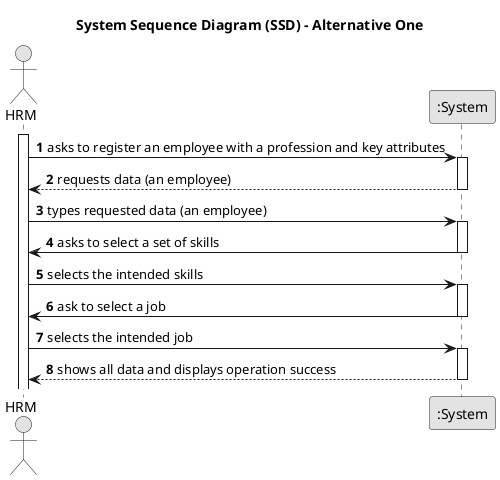 @startuml
skinparam monochrome true
skinparam packageStyle rectangle
skinparam shadowing false

title System Sequence Diagram (SSD) - Alternative One

autonumber

actor "HRM" as HRM
participant ":System" as System

activate HRM

    HRM -> System : asks to register an employee with a profession and key attributes
    activate System
        System --> HRM : requests data (an employee)
    deactivate System
    HRM -> System : types requested data (an employee)
     activate System
    System -> HRM : asks to select a set of skills
    deactivate System
    HRM -> System : selects the intended skills
   activate System
    System -> HRM : ask to select a job
    deactivate System
    HRM -> System : selects the intended job
        activate System
        System --> HRM : shows all data and displays operation success
    deactivate System



@enduml